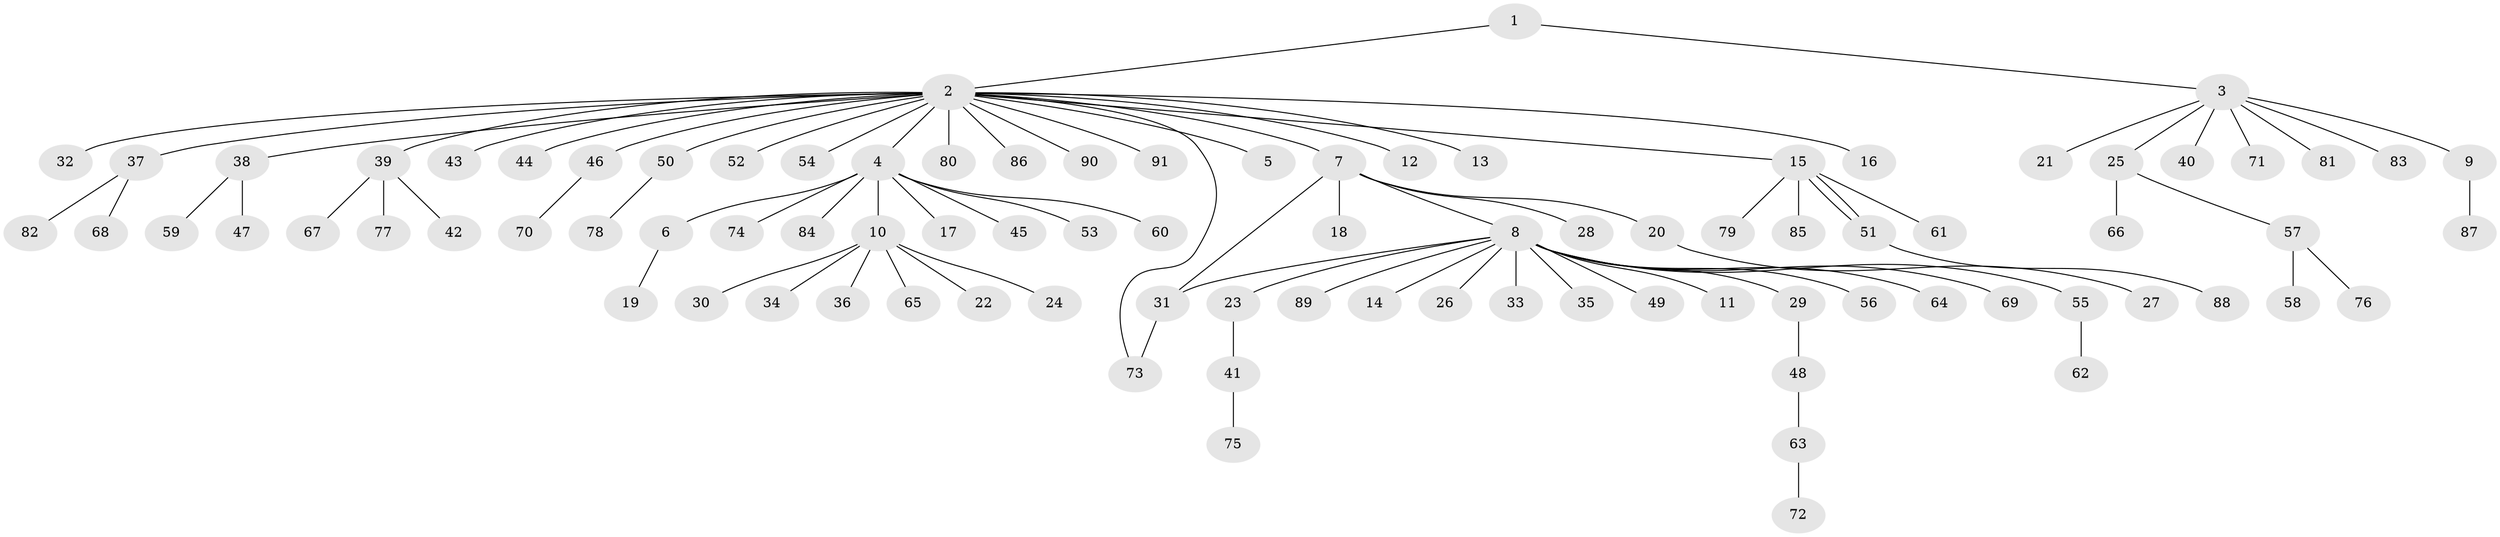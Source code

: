 // coarse degree distribution, {1: 0.8205128205128205, 3: 0.02564102564102564, 10: 0.02564102564102564, 2: 0.05128205128205128, 5: 0.02564102564102564, 18: 0.02564102564102564, 4: 0.02564102564102564}
// Generated by graph-tools (version 1.1) at 2025/36/03/04/25 23:36:38]
// undirected, 91 vertices, 93 edges
graph export_dot {
  node [color=gray90,style=filled];
  1;
  2;
  3;
  4;
  5;
  6;
  7;
  8;
  9;
  10;
  11;
  12;
  13;
  14;
  15;
  16;
  17;
  18;
  19;
  20;
  21;
  22;
  23;
  24;
  25;
  26;
  27;
  28;
  29;
  30;
  31;
  32;
  33;
  34;
  35;
  36;
  37;
  38;
  39;
  40;
  41;
  42;
  43;
  44;
  45;
  46;
  47;
  48;
  49;
  50;
  51;
  52;
  53;
  54;
  55;
  56;
  57;
  58;
  59;
  60;
  61;
  62;
  63;
  64;
  65;
  66;
  67;
  68;
  69;
  70;
  71;
  72;
  73;
  74;
  75;
  76;
  77;
  78;
  79;
  80;
  81;
  82;
  83;
  84;
  85;
  86;
  87;
  88;
  89;
  90;
  91;
  1 -- 2;
  1 -- 3;
  2 -- 4;
  2 -- 5;
  2 -- 7;
  2 -- 12;
  2 -- 13;
  2 -- 15;
  2 -- 16;
  2 -- 32;
  2 -- 37;
  2 -- 38;
  2 -- 39;
  2 -- 43;
  2 -- 44;
  2 -- 46;
  2 -- 50;
  2 -- 52;
  2 -- 54;
  2 -- 73;
  2 -- 80;
  2 -- 86;
  2 -- 90;
  2 -- 91;
  3 -- 9;
  3 -- 21;
  3 -- 25;
  3 -- 40;
  3 -- 71;
  3 -- 81;
  3 -- 83;
  4 -- 6;
  4 -- 10;
  4 -- 17;
  4 -- 45;
  4 -- 53;
  4 -- 60;
  4 -- 74;
  4 -- 84;
  6 -- 19;
  7 -- 8;
  7 -- 18;
  7 -- 20;
  7 -- 28;
  7 -- 31;
  8 -- 11;
  8 -- 14;
  8 -- 23;
  8 -- 26;
  8 -- 29;
  8 -- 31;
  8 -- 33;
  8 -- 35;
  8 -- 49;
  8 -- 55;
  8 -- 56;
  8 -- 64;
  8 -- 69;
  8 -- 89;
  9 -- 87;
  10 -- 22;
  10 -- 24;
  10 -- 30;
  10 -- 34;
  10 -- 36;
  10 -- 65;
  15 -- 51;
  15 -- 51;
  15 -- 61;
  15 -- 79;
  15 -- 85;
  20 -- 27;
  23 -- 41;
  25 -- 57;
  25 -- 66;
  29 -- 48;
  31 -- 73;
  37 -- 68;
  37 -- 82;
  38 -- 47;
  38 -- 59;
  39 -- 42;
  39 -- 67;
  39 -- 77;
  41 -- 75;
  46 -- 70;
  48 -- 63;
  50 -- 78;
  51 -- 88;
  55 -- 62;
  57 -- 58;
  57 -- 76;
  63 -- 72;
}
